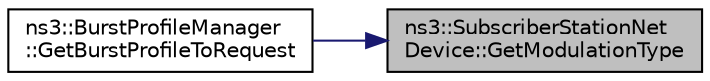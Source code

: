 digraph "ns3::SubscriberStationNetDevice::GetModulationType"
{
 // LATEX_PDF_SIZE
  edge [fontname="Helvetica",fontsize="10",labelfontname="Helvetica",labelfontsize="10"];
  node [fontname="Helvetica",fontsize="10",shape=record];
  rankdir="RL";
  Node1 [label="ns3::SubscriberStationNet\lDevice::GetModulationType",height=0.2,width=0.4,color="black", fillcolor="grey75", style="filled", fontcolor="black",tooltip=" "];
  Node1 -> Node2 [dir="back",color="midnightblue",fontsize="10",style="solid",fontname="Helvetica"];
  Node2 [label="ns3::BurstProfileManager\l::GetBurstProfileToRequest",height=0.2,width=0.4,color="black", fillcolor="white", style="filled",URL="$classns3_1_1_burst_profile_manager.html#aa3a8bea76b9da0541365225fa48d2616",tooltip="Get burst profile to request."];
}
